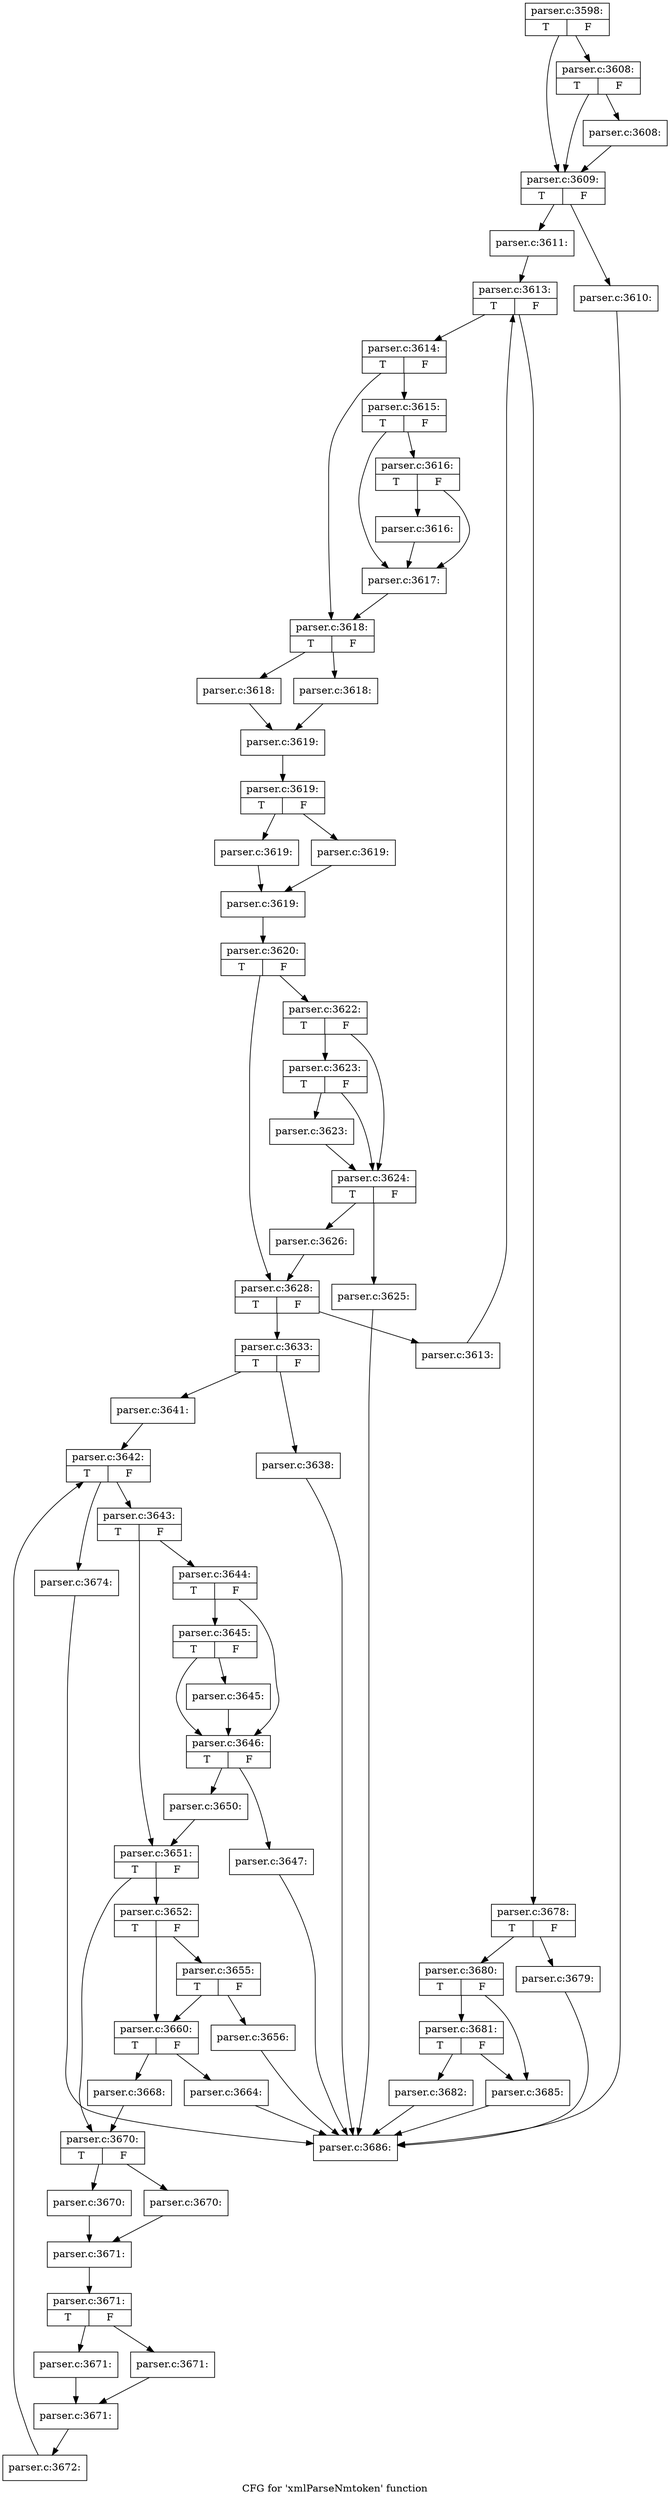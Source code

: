 digraph "CFG for 'xmlParseNmtoken' function" {
	label="CFG for 'xmlParseNmtoken' function";

	Node0x55d73b8540d0 [shape=record,label="{parser.c:3598:|{<s0>T|<s1>F}}"];
	Node0x55d73b8540d0 -> Node0x55d73b7b57b0;
	Node0x55d73b8540d0 -> Node0x55d73b7b5760;
	Node0x55d73b7b57b0 [shape=record,label="{parser.c:3608:|{<s0>T|<s1>F}}"];
	Node0x55d73b7b57b0 -> Node0x55d73b7b5710;
	Node0x55d73b7b57b0 -> Node0x55d73b7b5760;
	Node0x55d73b7b5710 [shape=record,label="{parser.c:3608:}"];
	Node0x55d73b7b5710 -> Node0x55d73b7b5760;
	Node0x55d73b7b5760 [shape=record,label="{parser.c:3609:|{<s0>T|<s1>F}}"];
	Node0x55d73b7b5760 -> Node0x55d73b7b6120;
	Node0x55d73b7b5760 -> Node0x55d73b7b6170;
	Node0x55d73b7b6120 [shape=record,label="{parser.c:3610:}"];
	Node0x55d73b7b6120 -> Node0x55d73b853d20;
	Node0x55d73b7b6170 [shape=record,label="{parser.c:3611:}"];
	Node0x55d73b7b6170 -> Node0x55d73b7b7010;
	Node0x55d73b7b7010 [shape=record,label="{parser.c:3613:|{<s0>T|<s1>F}}"];
	Node0x55d73b7b7010 -> Node0x55d73b814030;
	Node0x55d73b7b7010 -> Node0x55d73b7b7200;
	Node0x55d73b814030 [shape=record,label="{parser.c:3614:|{<s0>T|<s1>F}}"];
	Node0x55d73b814030 -> Node0x55d73b7b7610;
	Node0x55d73b814030 -> Node0x55d73b7b7660;
	Node0x55d73b7b7610 [shape=record,label="{parser.c:3615:|{<s0>T|<s1>F}}"];
	Node0x55d73b7b7610 -> Node0x55d73b7b7c50;
	Node0x55d73b7b7610 -> Node0x55d73b7b7c00;
	Node0x55d73b7b7c50 [shape=record,label="{parser.c:3616:|{<s0>T|<s1>F}}"];
	Node0x55d73b7b7c50 -> Node0x55d73b7b7bb0;
	Node0x55d73b7b7c50 -> Node0x55d73b7b7c00;
	Node0x55d73b7b7bb0 [shape=record,label="{parser.c:3616:}"];
	Node0x55d73b7b7bb0 -> Node0x55d73b7b7c00;
	Node0x55d73b7b7c00 [shape=record,label="{parser.c:3617:}"];
	Node0x55d73b7b7c00 -> Node0x55d73b7b7660;
	Node0x55d73b7b7660 [shape=record,label="{parser.c:3618:|{<s0>T|<s1>F}}"];
	Node0x55d73b7b7660 -> Node0x55d73b7b88a0;
	Node0x55d73b7b7660 -> Node0x55d73b7b8940;
	Node0x55d73b7b88a0 [shape=record,label="{parser.c:3618:}"];
	Node0x55d73b7b88a0 -> Node0x55d73b7b88f0;
	Node0x55d73b7b8940 [shape=record,label="{parser.c:3618:}"];
	Node0x55d73b7b8940 -> Node0x55d73b7b88f0;
	Node0x55d73b7b88f0 [shape=record,label="{parser.c:3619:}"];
	Node0x55d73b7b88f0 -> Node0x55d73b871310;
	Node0x55d73b871310 [shape=record,label="{parser.c:3619:|{<s0>T|<s1>F}}"];
	Node0x55d73b871310 -> Node0x55d73b871570;
	Node0x55d73b871310 -> Node0x55d73b871610;
	Node0x55d73b871570 [shape=record,label="{parser.c:3619:}"];
	Node0x55d73b871570 -> Node0x55d73b8715c0;
	Node0x55d73b871610 [shape=record,label="{parser.c:3619:}"];
	Node0x55d73b871610 -> Node0x55d73b8715c0;
	Node0x55d73b8715c0 [shape=record,label="{parser.c:3619:}"];
	Node0x55d73b8715c0 -> Node0x55d73b871270;
	Node0x55d73b871270 [shape=record,label="{parser.c:3620:|{<s0>T|<s1>F}}"];
	Node0x55d73b871270 -> Node0x55d73b8712c0;
	Node0x55d73b871270 -> Node0x55d73b872b70;
	Node0x55d73b8712c0 [shape=record,label="{parser.c:3622:|{<s0>T|<s1>F}}"];
	Node0x55d73b8712c0 -> Node0x55d73b8730b0;
	Node0x55d73b8712c0 -> Node0x55d73b873060;
	Node0x55d73b8730b0 [shape=record,label="{parser.c:3623:|{<s0>T|<s1>F}}"];
	Node0x55d73b8730b0 -> Node0x55d73b873010;
	Node0x55d73b8730b0 -> Node0x55d73b873060;
	Node0x55d73b873010 [shape=record,label="{parser.c:3623:}"];
	Node0x55d73b873010 -> Node0x55d73b873060;
	Node0x55d73b873060 [shape=record,label="{parser.c:3624:|{<s0>T|<s1>F}}"];
	Node0x55d73b873060 -> Node0x55d73b873c40;
	Node0x55d73b873060 -> Node0x55d73b873c90;
	Node0x55d73b873c40 [shape=record,label="{parser.c:3625:}"];
	Node0x55d73b873c40 -> Node0x55d73b853d20;
	Node0x55d73b873c90 [shape=record,label="{parser.c:3626:}"];
	Node0x55d73b873c90 -> Node0x55d73b872b70;
	Node0x55d73b872b70 [shape=record,label="{parser.c:3628:|{<s0>T|<s1>F}}"];
	Node0x55d73b872b70 -> Node0x55d73b874520;
	Node0x55d73b872b70 -> Node0x55d73b874570;
	Node0x55d73b874520 [shape=record,label="{parser.c:3633:|{<s0>T|<s1>F}}"];
	Node0x55d73b874520 -> Node0x55d73b875380;
	Node0x55d73b874520 -> Node0x55d73b8753d0;
	Node0x55d73b875380 [shape=record,label="{parser.c:3638:}"];
	Node0x55d73b875380 -> Node0x55d73b853d20;
	Node0x55d73b8753d0 [shape=record,label="{parser.c:3641:}"];
	Node0x55d73b8753d0 -> Node0x55d73b875d90;
	Node0x55d73b875d90 [shape=record,label="{parser.c:3642:|{<s0>T|<s1>F}}"];
	Node0x55d73b875d90 -> Node0x55d73b8761f0;
	Node0x55d73b875d90 -> Node0x55d73b875fb0;
	Node0x55d73b8761f0 [shape=record,label="{parser.c:3643:|{<s0>T|<s1>F}}"];
	Node0x55d73b8761f0 -> Node0x55d73b8763e0;
	Node0x55d73b8761f0 -> Node0x55d73b876430;
	Node0x55d73b8763e0 [shape=record,label="{parser.c:3644:|{<s0>T|<s1>F}}"];
	Node0x55d73b8763e0 -> Node0x55d73b876a20;
	Node0x55d73b8763e0 -> Node0x55d73b8769d0;
	Node0x55d73b876a20 [shape=record,label="{parser.c:3645:|{<s0>T|<s1>F}}"];
	Node0x55d73b876a20 -> Node0x55d73b876980;
	Node0x55d73b876a20 -> Node0x55d73b8769d0;
	Node0x55d73b876980 [shape=record,label="{parser.c:3645:}"];
	Node0x55d73b876980 -> Node0x55d73b8769d0;
	Node0x55d73b8769d0 [shape=record,label="{parser.c:3646:|{<s0>T|<s1>F}}"];
	Node0x55d73b8769d0 -> Node0x55d73b8775b0;
	Node0x55d73b8769d0 -> Node0x55d73b877600;
	Node0x55d73b8775b0 [shape=record,label="{parser.c:3647:}"];
	Node0x55d73b8775b0 -> Node0x55d73b853d20;
	Node0x55d73b877600 [shape=record,label="{parser.c:3650:}"];
	Node0x55d73b877600 -> Node0x55d73b876430;
	Node0x55d73b876430 [shape=record,label="{parser.c:3651:|{<s0>T|<s1>F}}"];
	Node0x55d73b876430 -> Node0x55d73b877f00;
	Node0x55d73b876430 -> Node0x55d73b877f50;
	Node0x55d73b877f00 [shape=record,label="{parser.c:3652:|{<s0>T|<s1>F}}"];
	Node0x55d73b877f00 -> Node0x55d73b878750;
	Node0x55d73b877f00 -> Node0x55d73b878700;
	Node0x55d73b878750 [shape=record,label="{parser.c:3655:|{<s0>T|<s1>F}}"];
	Node0x55d73b878750 -> Node0x55d73b8786b0;
	Node0x55d73b878750 -> Node0x55d73b878700;
	Node0x55d73b8786b0 [shape=record,label="{parser.c:3656:}"];
	Node0x55d73b8786b0 -> Node0x55d73b853d20;
	Node0x55d73b878700 [shape=record,label="{parser.c:3660:|{<s0>T|<s1>F}}"];
	Node0x55d73b878700 -> Node0x55d73b879df0;
	Node0x55d73b878700 -> Node0x55d73b879e40;
	Node0x55d73b879df0 [shape=record,label="{parser.c:3664:}"];
	Node0x55d73b879df0 -> Node0x55d73b853d20;
	Node0x55d73b879e40 [shape=record,label="{parser.c:3668:}"];
	Node0x55d73b879e40 -> Node0x55d73b877f50;
	Node0x55d73b877f50 [shape=record,label="{parser.c:3670:|{<s0>T|<s1>F}}"];
	Node0x55d73b877f50 -> Node0x55d73b87a8e0;
	Node0x55d73b877f50 -> Node0x55d73b87a980;
	Node0x55d73b87a8e0 [shape=record,label="{parser.c:3670:}"];
	Node0x55d73b87a8e0 -> Node0x55d73b87a930;
	Node0x55d73b87a980 [shape=record,label="{parser.c:3670:}"];
	Node0x55d73b87a980 -> Node0x55d73b87a930;
	Node0x55d73b87a930 [shape=record,label="{parser.c:3671:}"];
	Node0x55d73b87a930 -> Node0x55d73b87b540;
	Node0x55d73b87b540 [shape=record,label="{parser.c:3671:|{<s0>T|<s1>F}}"];
	Node0x55d73b87b540 -> Node0x55d73b87b7a0;
	Node0x55d73b87b540 -> Node0x55d73b87b840;
	Node0x55d73b87b7a0 [shape=record,label="{parser.c:3671:}"];
	Node0x55d73b87b7a0 -> Node0x55d73b87b7f0;
	Node0x55d73b87b840 [shape=record,label="{parser.c:3671:}"];
	Node0x55d73b87b840 -> Node0x55d73b87b7f0;
	Node0x55d73b87b7f0 [shape=record,label="{parser.c:3671:}"];
	Node0x55d73b87b7f0 -> Node0x55d73b87b4a0;
	Node0x55d73b87b4a0 [shape=record,label="{parser.c:3672:}"];
	Node0x55d73b87b4a0 -> Node0x55d73b875d90;
	Node0x55d73b875fb0 [shape=record,label="{parser.c:3674:}"];
	Node0x55d73b875fb0 -> Node0x55d73b853d20;
	Node0x55d73b874570 [shape=record,label="{parser.c:3613:}"];
	Node0x55d73b874570 -> Node0x55d73b7b7010;
	Node0x55d73b7b7200 [shape=record,label="{parser.c:3678:|{<s0>T|<s1>F}}"];
	Node0x55d73b7b7200 -> Node0x55d73b87b4f0;
	Node0x55d73b7b7200 -> Node0x55d73b87d410;
	Node0x55d73b87b4f0 [shape=record,label="{parser.c:3679:}"];
	Node0x55d73b87b4f0 -> Node0x55d73b853d20;
	Node0x55d73b87d410 [shape=record,label="{parser.c:3680:|{<s0>T|<s1>F}}"];
	Node0x55d73b87d410 -> Node0x55d73b87d910;
	Node0x55d73b87d410 -> Node0x55d73b87d8c0;
	Node0x55d73b87d910 [shape=record,label="{parser.c:3681:|{<s0>T|<s1>F}}"];
	Node0x55d73b87d910 -> Node0x55d73b87d870;
	Node0x55d73b87d910 -> Node0x55d73b87d8c0;
	Node0x55d73b87d870 [shape=record,label="{parser.c:3682:}"];
	Node0x55d73b87d870 -> Node0x55d73b853d20;
	Node0x55d73b87d8c0 [shape=record,label="{parser.c:3685:}"];
	Node0x55d73b87d8c0 -> Node0x55d73b853d20;
	Node0x55d73b853d20 [shape=record,label="{parser.c:3686:}"];
}
